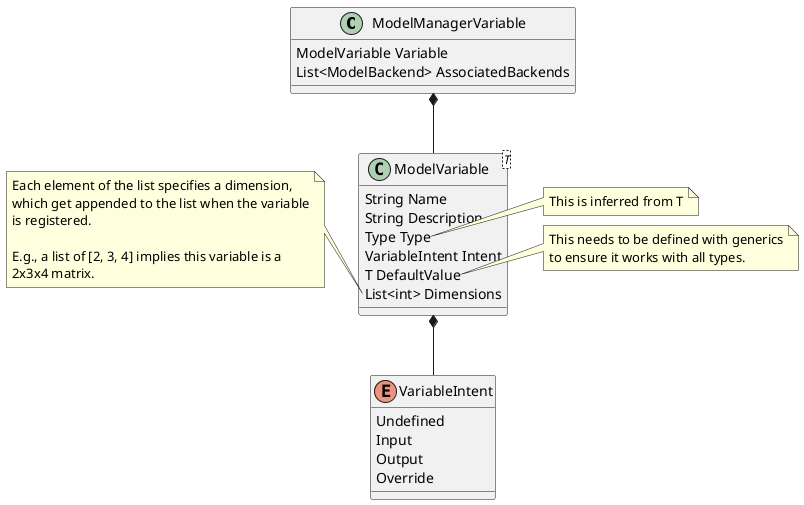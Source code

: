 @startuml
'https://plantuml.com/class-diagram

' Class definitions
class ModelManagerVariable {
ModelVariable Variable
List<ModelBackend> AssociatedBackends
}

class ModelVariable<T> {
String Name
String Description
Type Type
VariableIntent Intent
T DefaultValue
List<int> Dimensions
}

' Notes
note right of ModelVariable::Type
  This is inferred from T
end note

note right of ModelVariable::DefaultValue
  This needs to be defined with generics
  to ensure it works with all types.
end note

note left of ModelVariable::Dimensions
  Each element of the list specifies a dimension,
  which get appended to the list when the variable
  is registered.
  
  E.g., a list of [2, 3, 4] implies this variable is a
  2x3x4 matrix.
end note

' Enum definitions
enum VariableIntent {
Undefined
Input
Output
Override
}

' Relationships
ModelManagerVariable *-- ModelVariable
ModelVariable *-- VariableIntent

@enduml